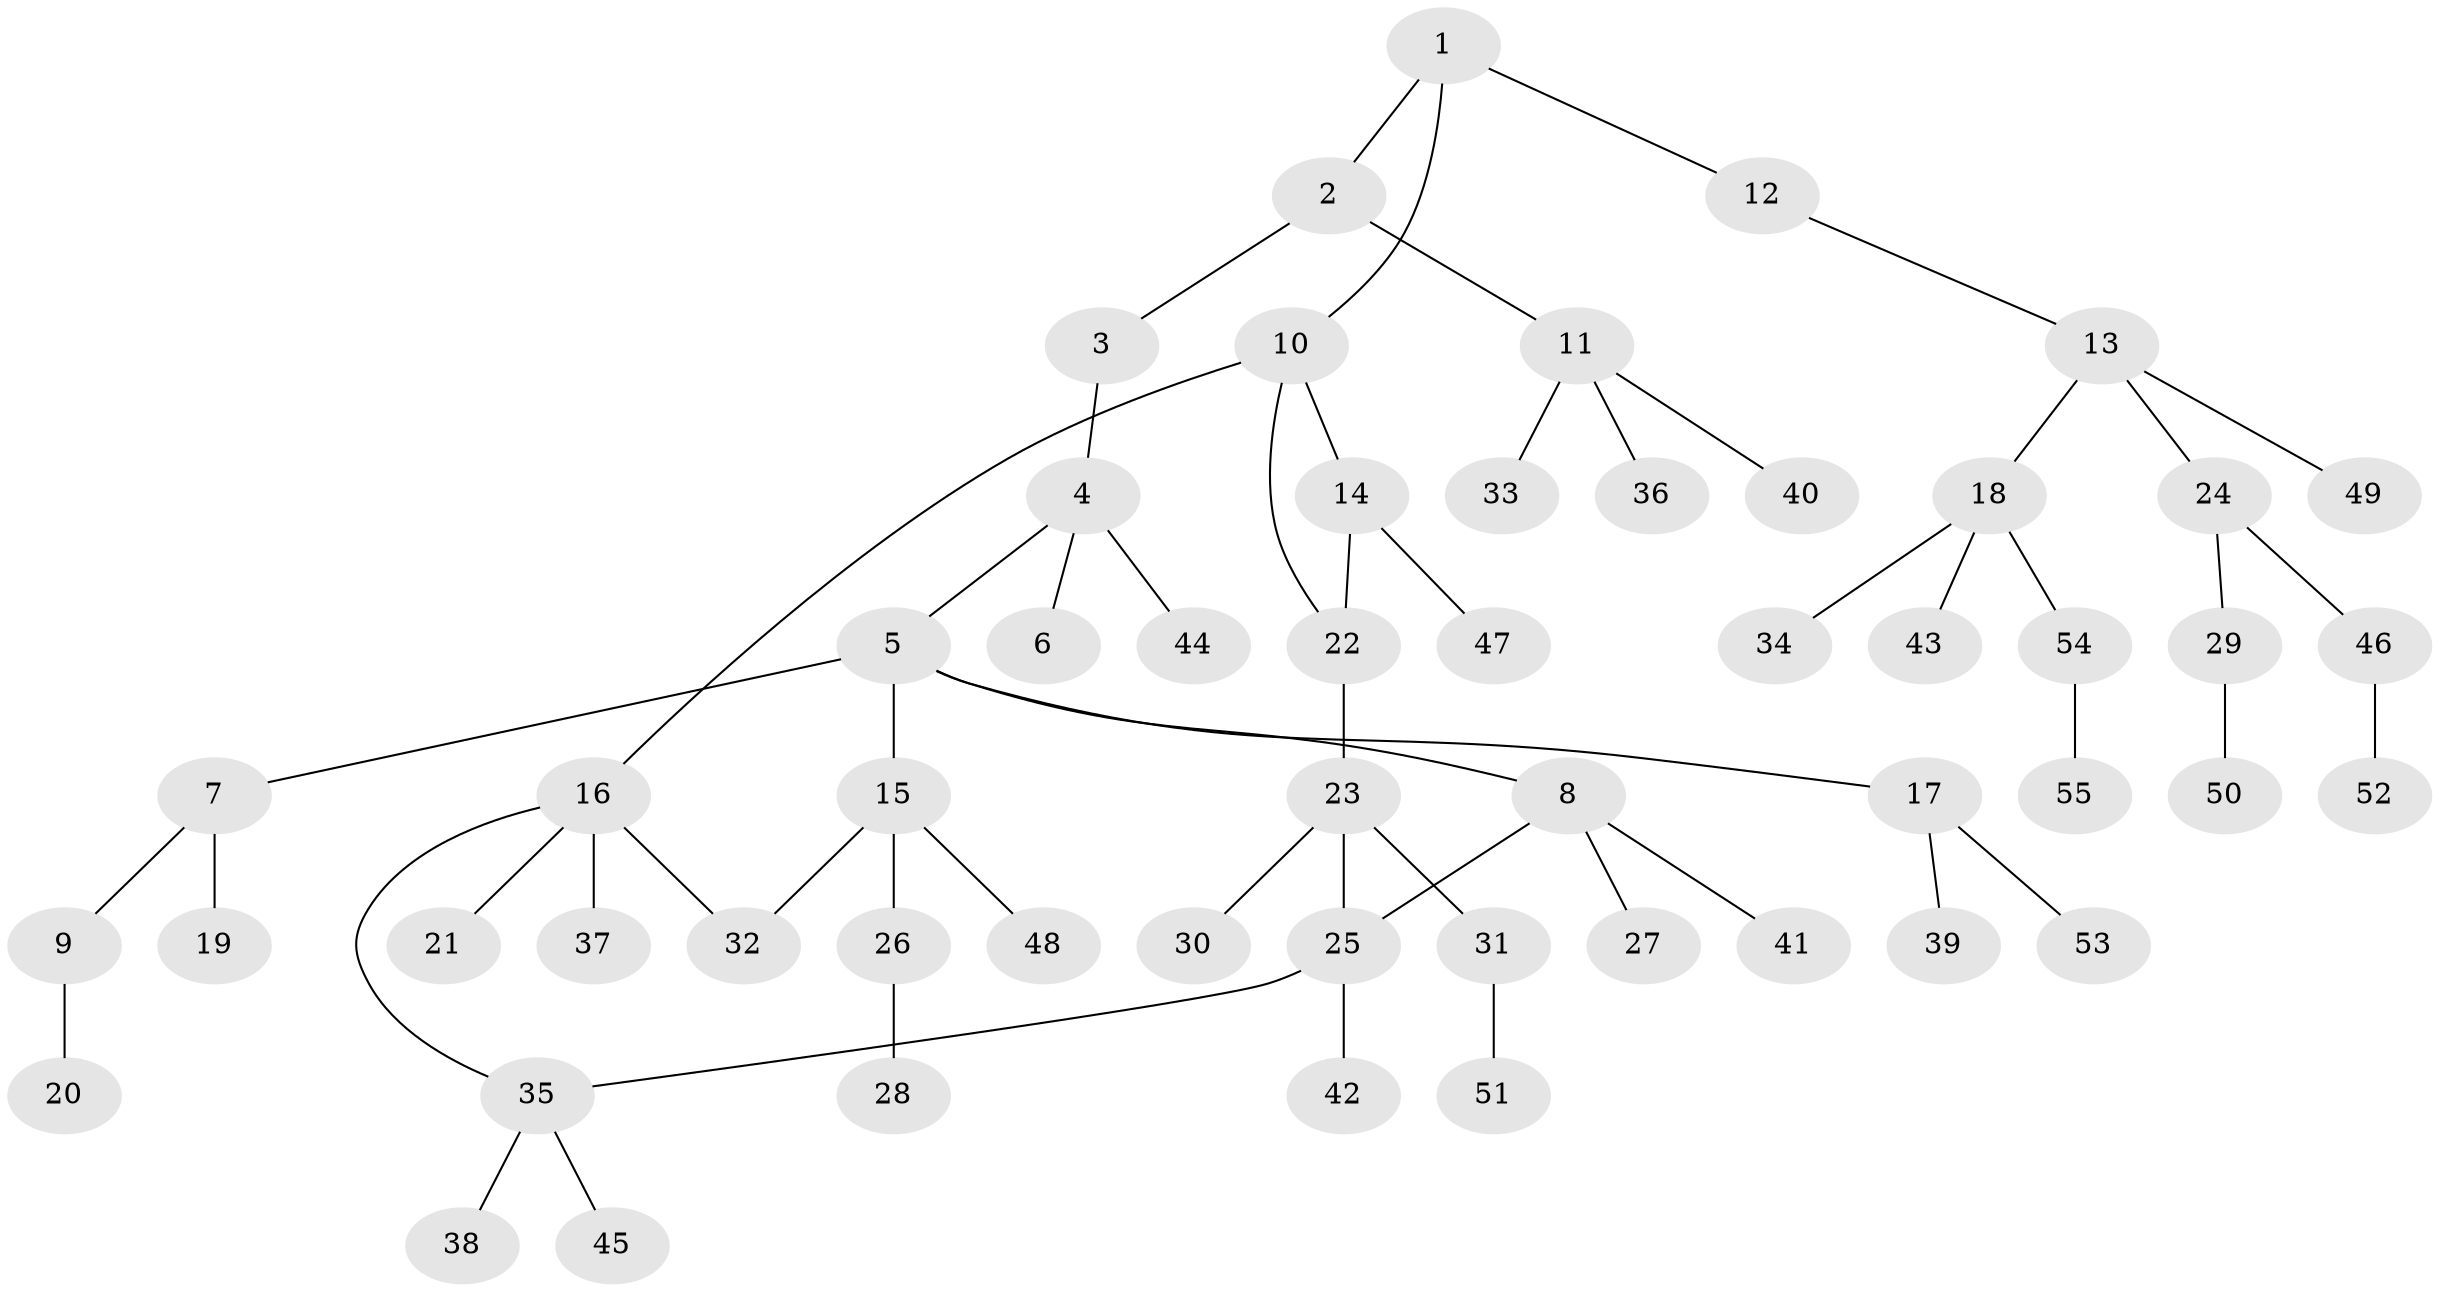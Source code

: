 // Generated by graph-tools (version 1.1) at 2025/10/02/27/25 16:10:53]
// undirected, 55 vertices, 58 edges
graph export_dot {
graph [start="1"]
  node [color=gray90,style=filled];
  1;
  2;
  3;
  4;
  5;
  6;
  7;
  8;
  9;
  10;
  11;
  12;
  13;
  14;
  15;
  16;
  17;
  18;
  19;
  20;
  21;
  22;
  23;
  24;
  25;
  26;
  27;
  28;
  29;
  30;
  31;
  32;
  33;
  34;
  35;
  36;
  37;
  38;
  39;
  40;
  41;
  42;
  43;
  44;
  45;
  46;
  47;
  48;
  49;
  50;
  51;
  52;
  53;
  54;
  55;
  1 -- 2;
  1 -- 10;
  1 -- 12;
  2 -- 3;
  2 -- 11;
  3 -- 4;
  4 -- 5;
  4 -- 6;
  4 -- 44;
  5 -- 7;
  5 -- 8;
  5 -- 15;
  5 -- 17;
  7 -- 9;
  7 -- 19;
  8 -- 27;
  8 -- 41;
  8 -- 25;
  9 -- 20;
  10 -- 14;
  10 -- 16;
  10 -- 22;
  11 -- 33;
  11 -- 36;
  11 -- 40;
  12 -- 13;
  13 -- 18;
  13 -- 24;
  13 -- 49;
  14 -- 47;
  14 -- 22;
  15 -- 26;
  15 -- 32;
  15 -- 48;
  16 -- 21;
  16 -- 37;
  16 -- 35;
  16 -- 32;
  17 -- 39;
  17 -- 53;
  18 -- 34;
  18 -- 43;
  18 -- 54;
  22 -- 23;
  23 -- 25;
  23 -- 30;
  23 -- 31;
  24 -- 29;
  24 -- 46;
  25 -- 35;
  25 -- 42;
  26 -- 28;
  29 -- 50;
  31 -- 51;
  35 -- 38;
  35 -- 45;
  46 -- 52;
  54 -- 55;
}
